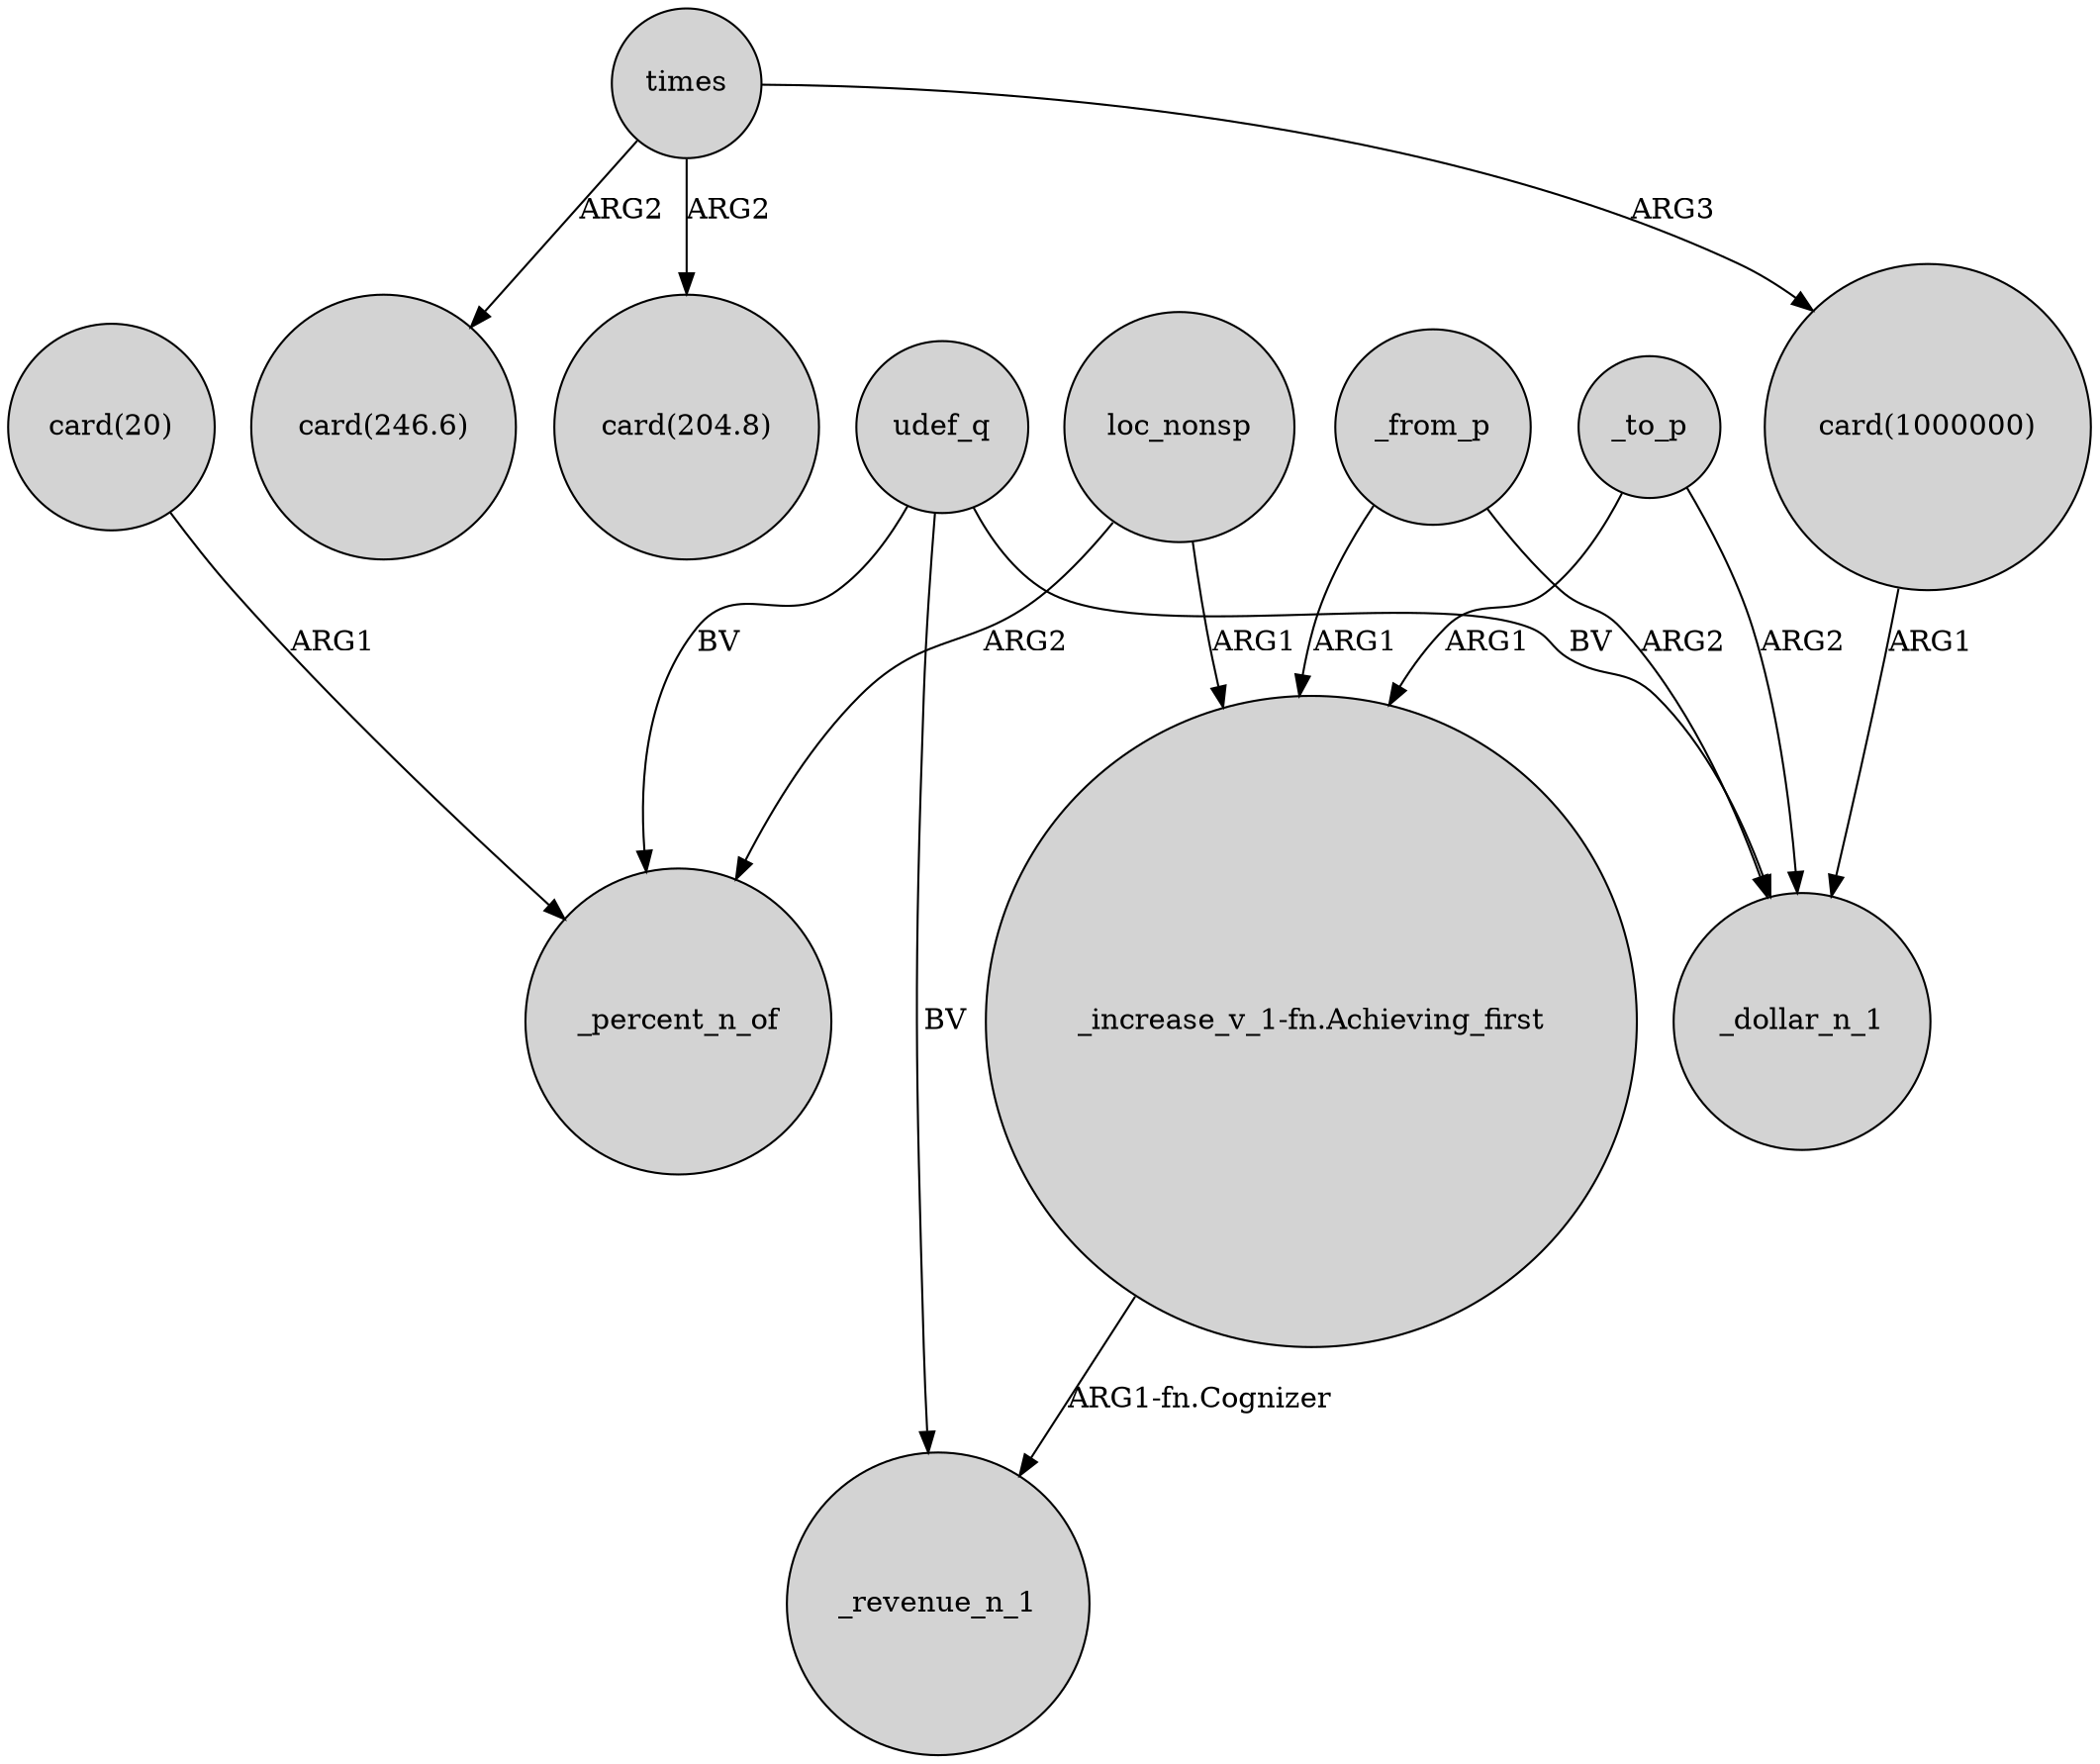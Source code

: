 digraph {
	node [shape=circle style=filled]
	times -> "card(1000000)" [label=ARG3]
	times -> "card(246.6)" [label=ARG2]
	udef_q -> _percent_n_of [label=BV]
	_to_p -> _dollar_n_1 [label=ARG2]
	"_increase_v_1-fn.Achieving_first" -> _revenue_n_1 [label="ARG1-fn.Cognizer"]
	times -> "card(204.8)" [label=ARG2]
	udef_q -> _dollar_n_1 [label=BV]
	"card(20)" -> _percent_n_of [label=ARG1]
	"card(1000000)" -> _dollar_n_1 [label=ARG1]
	udef_q -> _revenue_n_1 [label=BV]
	loc_nonsp -> "_increase_v_1-fn.Achieving_first" [label=ARG1]
	_from_p -> "_increase_v_1-fn.Achieving_first" [label=ARG1]
	_from_p -> _dollar_n_1 [label=ARG2]
	_to_p -> "_increase_v_1-fn.Achieving_first" [label=ARG1]
	loc_nonsp -> _percent_n_of [label=ARG2]
}
